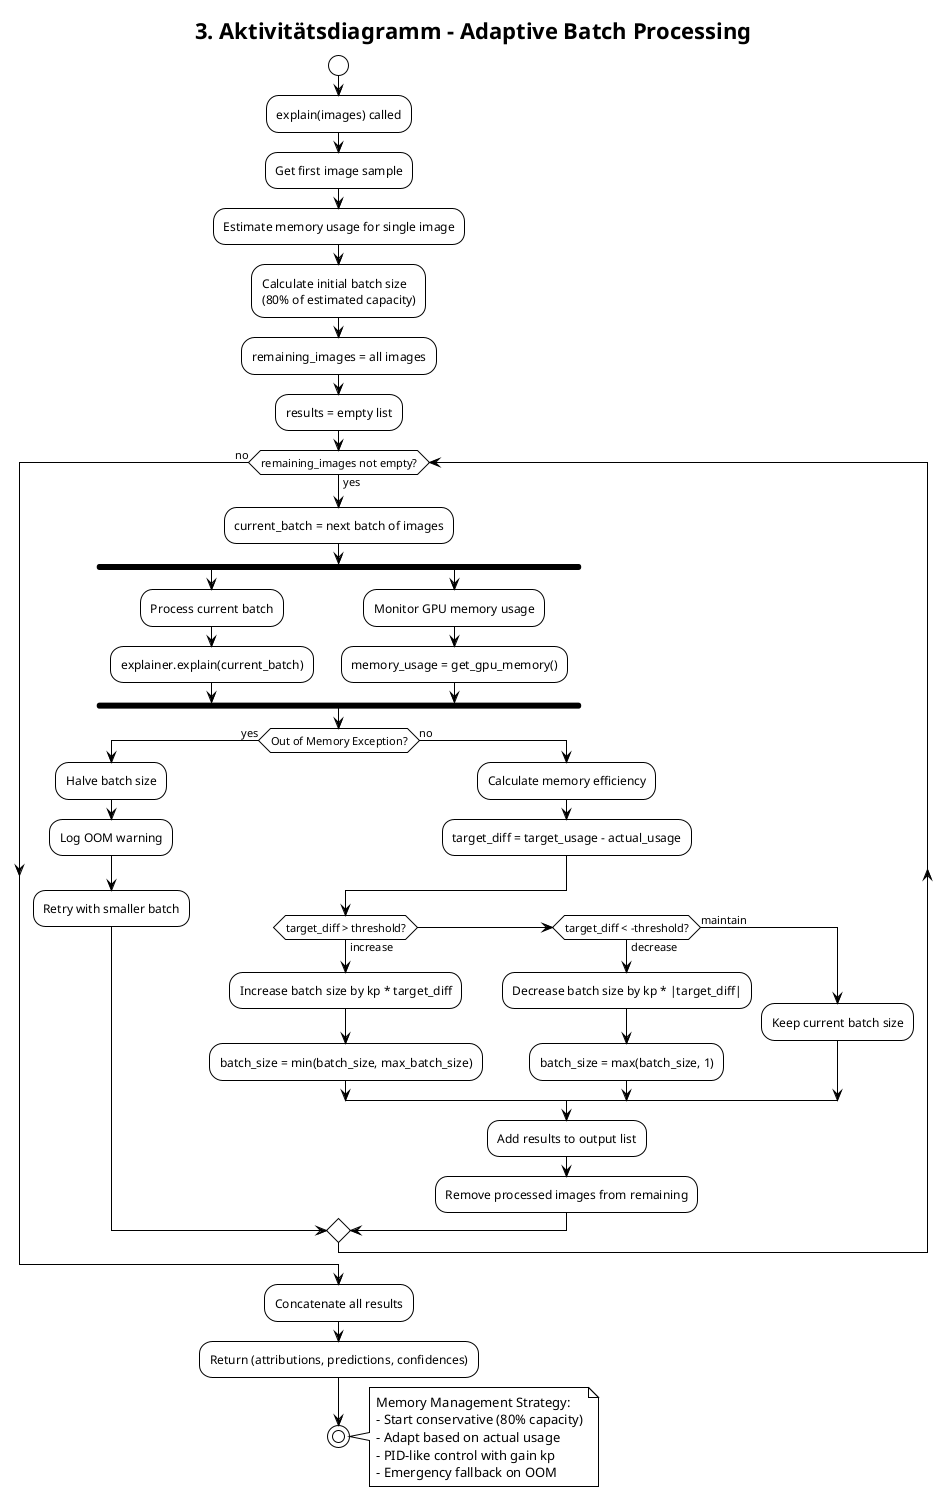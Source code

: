 @startuml ActivityDiagram_Adaptive_Batch_Processing
!theme plain
title 3. Aktivitätsdiagramm - Adaptive Batch Processing

start

:explain(images) called;
:Get first image sample;
:Estimate memory usage for single image;

:Calculate initial batch size
(80% of estimated capacity);

:remaining_images = all images;
:results = empty list;

while (remaining_images not empty?) is (yes)
    :current_batch = next batch of images;

    fork
        :Process current batch;
        :explainer.explain(current_batch);
    fork again
        :Monitor GPU memory usage;
        :memory_usage = get_gpu_memory();
    end fork

    if (Out of Memory Exception?) then (yes)
        :Halve batch size;
        :Log OOM warning;
        :Retry with smaller batch;
    else (no)
        :Calculate memory efficiency;
        :target_diff = target_usage - actual_usage;

        if (target_diff > threshold?) then (increase)
            :Increase batch size by kp * target_diff;
            :batch_size = min(batch_size, max_batch_size);
        elseif (target_diff < -threshold?) then (decrease)
            :Decrease batch size by kp * |target_diff|;
            :batch_size = max(batch_size, 1);
        else (maintain)
            :Keep current batch size;
        endif

        :Add results to output list;
        :Remove processed images from remaining;
    endif
endwhile (no)

:Concatenate all results;
:Return (attributions, predictions, confidences);

stop

note right
Memory Management Strategy:
- Start conservative (80% capacity)
- Adapt based on actual usage
- PID-like control with gain kp
- Emergency fallback on OOM
end note

@enduml